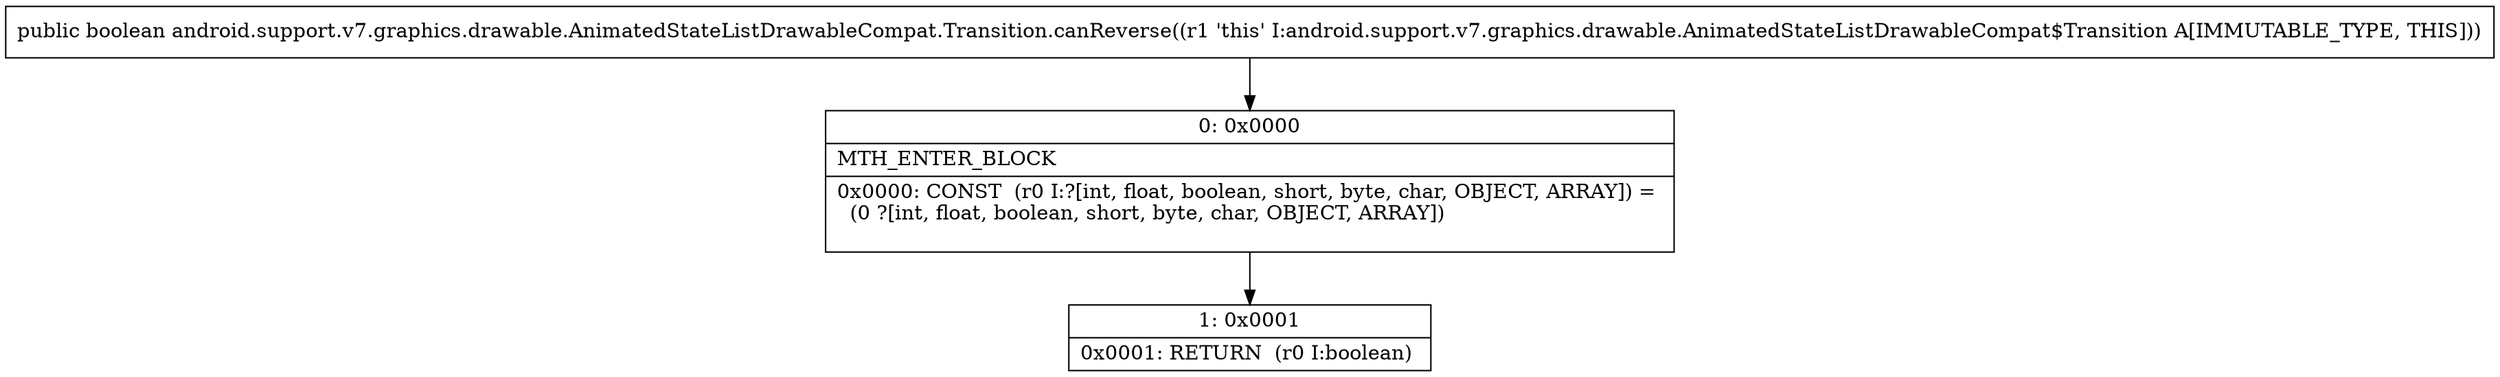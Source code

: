digraph "CFG forandroid.support.v7.graphics.drawable.AnimatedStateListDrawableCompat.Transition.canReverse()Z" {
Node_0 [shape=record,label="{0\:\ 0x0000|MTH_ENTER_BLOCK\l|0x0000: CONST  (r0 I:?[int, float, boolean, short, byte, char, OBJECT, ARRAY]) = \l  (0 ?[int, float, boolean, short, byte, char, OBJECT, ARRAY])\l \l}"];
Node_1 [shape=record,label="{1\:\ 0x0001|0x0001: RETURN  (r0 I:boolean) \l}"];
MethodNode[shape=record,label="{public boolean android.support.v7.graphics.drawable.AnimatedStateListDrawableCompat.Transition.canReverse((r1 'this' I:android.support.v7.graphics.drawable.AnimatedStateListDrawableCompat$Transition A[IMMUTABLE_TYPE, THIS])) }"];
MethodNode -> Node_0;
Node_0 -> Node_1;
}

